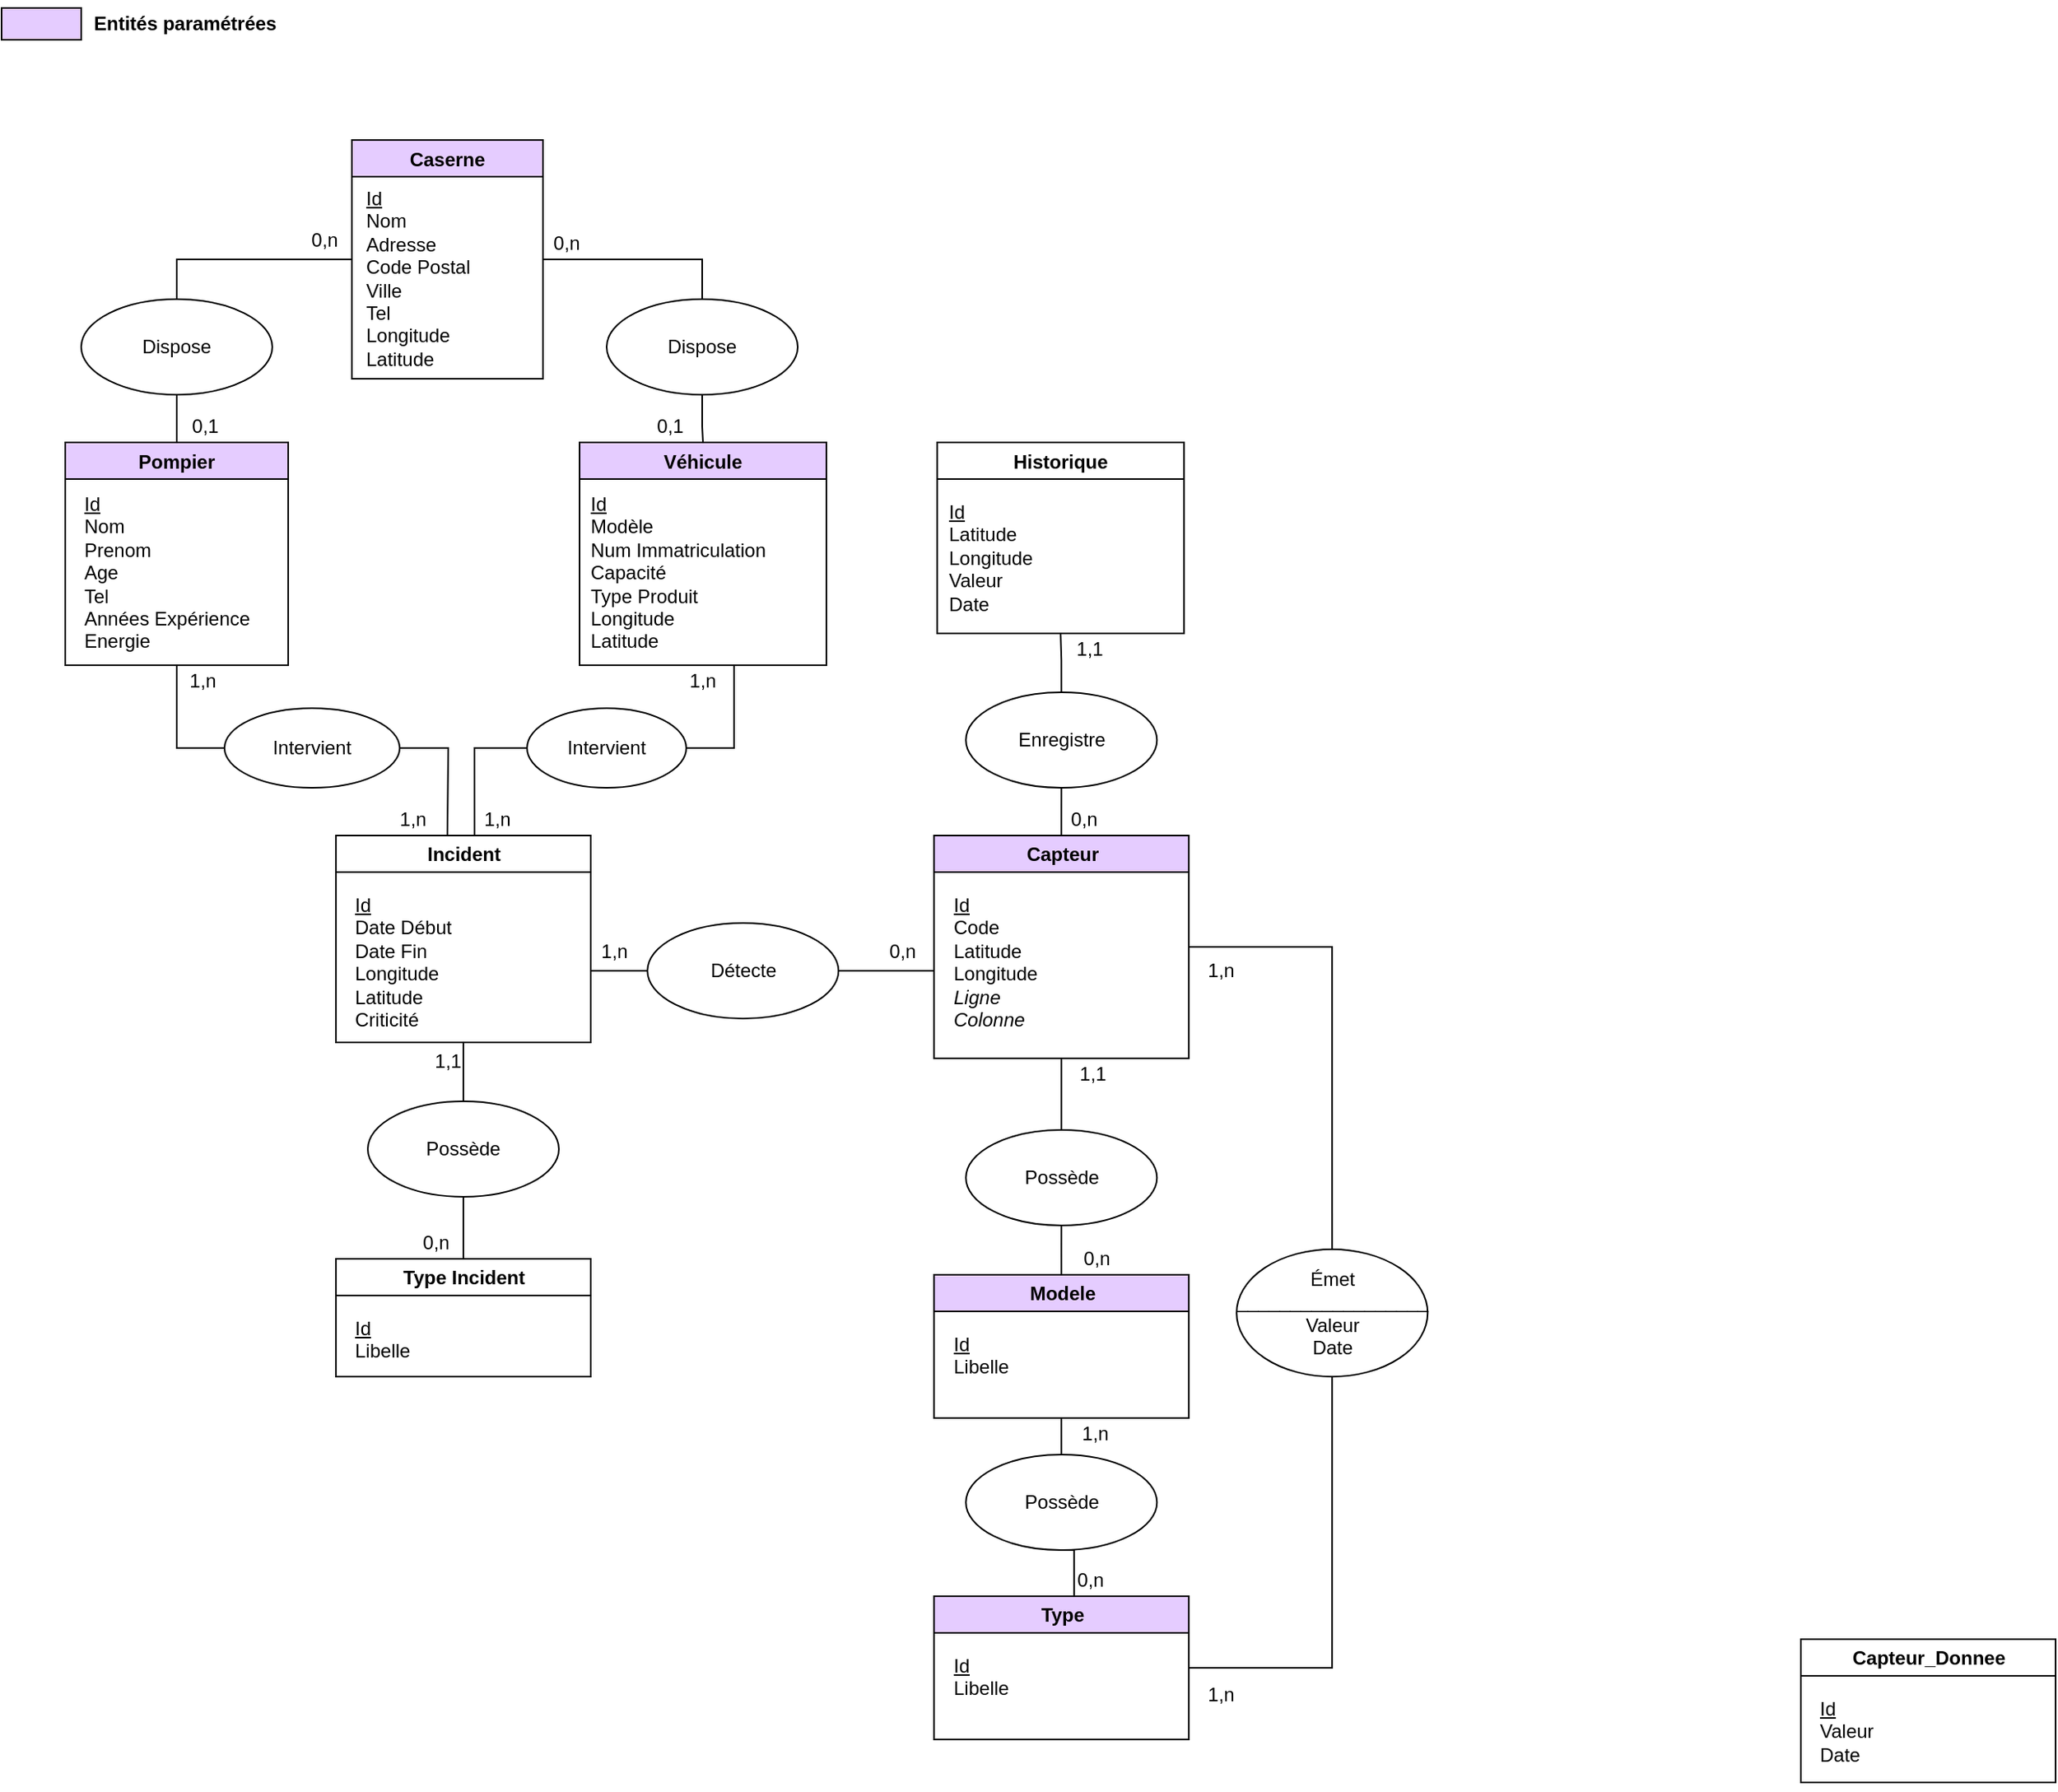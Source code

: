 <mxfile version="15.9.4" type="device"><diagram id="u2Nxqs_oV3LtUsY1vZVY" name="Page-1"><mxGraphModel dx="1102" dy="600" grid="1" gridSize="10" guides="1" tooltips="1" connect="1" arrows="1" fold="1" page="1" pageScale="1" pageWidth="827" pageHeight="1169" math="0" shadow="0"><root><mxCell id="0"/><mxCell id="1" parent="0"/><mxCell id="zqrPinWkNiEjcgO9aKut-8" style="edgeStyle=orthogonalEdgeStyle;rounded=0;orthogonalLoop=1;jettySize=auto;html=1;exitX=1;exitY=0.5;exitDx=0;exitDy=0;entryX=0.5;entryY=0;entryDx=0;entryDy=0;endArrow=none;endFill=0;" parent="1" source="zqrPinWkNiEjcgO9aKut-1" target="zqrPinWkNiEjcgO9aKut-7" edge="1"><mxGeometry relative="1" as="geometry"/></mxCell><mxCell id="zqrPinWkNiEjcgO9aKut-1" value="Caserne" style="swimlane;fillColor=#E5CCFF;" parent="1" vertex="1"><mxGeometry x="230" y="93" width="120" height="150" as="geometry"/></mxCell><mxCell id="zqrPinWkNiEjcgO9aKut-10" value="&lt;div align=&quot;left&quot;&gt;&lt;u&gt;Id&lt;/u&gt;&lt;/div&gt;&lt;div align=&quot;left&quot;&gt;Nom&lt;/div&gt;&lt;div align=&quot;left&quot;&gt;Adresse&lt;/div&gt;&lt;div align=&quot;left&quot;&gt;Code Postal&lt;/div&gt;&lt;div align=&quot;left&quot;&gt;Ville&lt;br&gt;&lt;/div&gt;&lt;div align=&quot;left&quot;&gt;Tel&lt;/div&gt;&lt;div align=&quot;left&quot;&gt;Longitude&lt;/div&gt;&lt;div align=&quot;left&quot;&gt;Latitude&lt;br&gt;&lt;/div&gt;&lt;div align=&quot;left&quot;&gt;&lt;u&gt;&lt;br&gt;&lt;/u&gt;&lt;/div&gt;" style="text;html=1;align=left;verticalAlign=top;resizable=0;points=[];autosize=1;strokeColor=none;fillColor=none;" parent="zqrPinWkNiEjcgO9aKut-1" vertex="1"><mxGeometry x="7" y="23" width="80" height="130" as="geometry"/></mxCell><mxCell id="zqrPinWkNiEjcgO9aKut-2" value="Véhicule" style="swimlane;startSize=23;fillColor=#E5CCFF;" parent="1" vertex="1"><mxGeometry x="373" y="283" width="155" height="140" as="geometry"/></mxCell><mxCell id="zqrPinWkNiEjcgO9aKut-12" value="&lt;div align=&quot;left&quot;&gt;&lt;u&gt;Id&lt;/u&gt;&lt;/div&gt;&lt;div align=&quot;left&quot;&gt;Modèle&lt;/div&gt;&lt;div align=&quot;left&quot;&gt;Num Immatriculation&lt;/div&gt;&lt;div align=&quot;left&quot;&gt;Capacité&lt;/div&gt;&lt;div align=&quot;left&quot;&gt;Type Produit&lt;/div&gt;&lt;div align=&quot;left&quot;&gt;Longitude&lt;/div&gt;&lt;div align=&quot;left&quot;&gt;Latitude&lt;/div&gt;&lt;div align=&quot;left&quot;&gt;&lt;br&gt;&lt;/div&gt;" style="text;html=1;align=left;verticalAlign=top;resizable=0;points=[];autosize=1;strokeColor=none;fillColor=none;" parent="zqrPinWkNiEjcgO9aKut-2" vertex="1"><mxGeometry x="5" y="25" width="120" height="120" as="geometry"/></mxCell><mxCell id="zqrPinWkNiEjcgO9aKut-4" style="edgeStyle=orthogonalEdgeStyle;rounded=0;orthogonalLoop=1;jettySize=auto;html=1;exitX=0.5;exitY=0;exitDx=0;exitDy=0;entryX=0;entryY=0.5;entryDx=0;entryDy=0;endArrow=none;endFill=0;" parent="1" source="zqrPinWkNiEjcgO9aKut-3" target="zqrPinWkNiEjcgO9aKut-1" edge="1"><mxGeometry relative="1" as="geometry"/></mxCell><mxCell id="zqrPinWkNiEjcgO9aKut-5" style="edgeStyle=orthogonalEdgeStyle;rounded=0;orthogonalLoop=1;jettySize=auto;html=1;endArrow=none;endFill=0;" parent="1" source="zqrPinWkNiEjcgO9aKut-3" target="zqrPinWkNiEjcgO9aKut-6" edge="1"><mxGeometry relative="1" as="geometry"><Array as="points"/></mxGeometry></mxCell><mxCell id="zqrPinWkNiEjcgO9aKut-3" value="Dispose" style="ellipse;whiteSpace=wrap;html=1;" parent="1" vertex="1"><mxGeometry x="60" y="193" width="120" height="60" as="geometry"/></mxCell><mxCell id="zqrPinWkNiEjcgO9aKut-6" value="Pompier" style="swimlane;fillColor=#E5CCFF;" parent="1" vertex="1"><mxGeometry x="50" y="283" width="140" height="140" as="geometry"/></mxCell><mxCell id="zqrPinWkNiEjcgO9aKut-11" value="&lt;div align=&quot;left&quot;&gt;&lt;u&gt;Id&lt;/u&gt;&lt;/div&gt;&lt;div align=&quot;left&quot;&gt;Nom&lt;/div&gt;&lt;div align=&quot;left&quot;&gt;Prenom&lt;/div&gt;&lt;div align=&quot;left&quot;&gt;Age&lt;br&gt;&lt;/div&gt;&lt;div&gt;Tel&lt;/div&gt;&lt;div&gt;Années Expérience&lt;br&gt;&lt;/div&gt;&lt;div&gt;Energie&lt;br&gt;&lt;/div&gt;" style="text;html=1;align=left;verticalAlign=top;resizable=0;points=[];autosize=1;strokeColor=none;fillColor=none;" parent="zqrPinWkNiEjcgO9aKut-6" vertex="1"><mxGeometry x="10" y="25" width="120" height="100" as="geometry"/></mxCell><mxCell id="zqrPinWkNiEjcgO9aKut-9" style="edgeStyle=orthogonalEdgeStyle;rounded=0;orthogonalLoop=1;jettySize=auto;html=1;exitX=0.5;exitY=1;exitDx=0;exitDy=0;endArrow=none;endFill=0;" parent="1" source="zqrPinWkNiEjcgO9aKut-7" target="zqrPinWkNiEjcgO9aKut-2" edge="1"><mxGeometry relative="1" as="geometry"/></mxCell><mxCell id="zqrPinWkNiEjcgO9aKut-7" value="Dispose" style="ellipse;whiteSpace=wrap;html=1;" parent="1" vertex="1"><mxGeometry x="390" y="193" width="120" height="60" as="geometry"/></mxCell><mxCell id="zqrPinWkNiEjcgO9aKut-13" value="0,1" style="text;html=1;strokeColor=none;fillColor=none;align=center;verticalAlign=middle;whiteSpace=wrap;rounded=0;fontFamily=Helvetica;fontSize=12;fontColor=default;" parent="1" vertex="1"><mxGeometry x="117.5" y="263" width="40" height="20" as="geometry"/></mxCell><mxCell id="zqrPinWkNiEjcgO9aKut-14" value="0,1" style="text;html=1;strokeColor=none;fillColor=none;align=center;verticalAlign=middle;whiteSpace=wrap;rounded=0;fontFamily=Helvetica;fontSize=12;fontColor=default;" parent="1" vertex="1"><mxGeometry x="410" y="263" width="40" height="20" as="geometry"/></mxCell><mxCell id="zqrPinWkNiEjcgO9aKut-15" value="0,n" style="text;html=1;strokeColor=none;fillColor=none;align=center;verticalAlign=middle;whiteSpace=wrap;rounded=0;fontFamily=Helvetica;fontSize=12;fontColor=default;" parent="1" vertex="1"><mxGeometry x="196" y="143" width="34" height="25" as="geometry"/></mxCell><mxCell id="zqrPinWkNiEjcgO9aKut-16" value="1,n" style="text;html=1;strokeColor=none;fillColor=none;align=center;verticalAlign=middle;whiteSpace=wrap;rounded=0;fontFamily=Helvetica;fontSize=12;fontColor=default;" parent="1" vertex="1"><mxGeometry x="117.5" y="423" width="37" height="20" as="geometry"/></mxCell><mxCell id="zqrPinWkNiEjcgO9aKut-39" style="edgeStyle=orthogonalEdgeStyle;rounded=0;orthogonalLoop=1;jettySize=auto;html=1;entryX=0;entryY=0.5;entryDx=0;entryDy=0;fontFamily=Helvetica;fontSize=12;fontColor=default;endArrow=none;endFill=0;" parent="1" target="zqrPinWkNiEjcgO9aKut-38" edge="1"><mxGeometry relative="1" as="geometry"><mxPoint x="380" y="615" as="sourcePoint"/></mxGeometry></mxCell><mxCell id="zqrPinWkNiEjcgO9aKut-18" value="Incident" style="swimlane;fontFamily=Helvetica;fontSize=12;fontColor=default;fillColor=none;gradientColor=none;html=1;" parent="1" vertex="1"><mxGeometry x="220" y="530" width="160" height="130" as="geometry"/></mxCell><mxCell id="zqrPinWkNiEjcgO9aKut-26" value="&lt;div align=&quot;left&quot;&gt;&lt;u&gt;Id&lt;/u&gt;&lt;/div&gt;&lt;div&gt;Date Début&lt;/div&gt;&lt;div&gt;Date Fin&lt;/div&gt;&lt;div&gt;Longitude&lt;/div&gt;&lt;div&gt;Latitude&lt;br&gt;&lt;/div&gt;&lt;div&gt;Criticité&lt;br&gt;&lt;/div&gt;" style="text;html=1;align=left;verticalAlign=top;resizable=0;points=[];autosize=1;strokeColor=none;fillColor=none;" parent="zqrPinWkNiEjcgO9aKut-18" vertex="1"><mxGeometry x="10" y="30" width="80" height="90" as="geometry"/></mxCell><mxCell id="zqrPinWkNiEjcgO9aKut-24" style="edgeStyle=orthogonalEdgeStyle;rounded=0;orthogonalLoop=1;jettySize=auto;html=1;exitX=0;exitY=0.5;exitDx=0;exitDy=0;entryX=0.5;entryY=1;entryDx=0;entryDy=0;fontFamily=Helvetica;fontSize=12;fontColor=default;endArrow=none;endFill=0;" parent="1" source="zqrPinWkNiEjcgO9aKut-21" target="zqrPinWkNiEjcgO9aKut-6" edge="1"><mxGeometry relative="1" as="geometry"/></mxCell><mxCell id="zqrPinWkNiEjcgO9aKut-25" style="edgeStyle=orthogonalEdgeStyle;rounded=0;orthogonalLoop=1;jettySize=auto;html=1;exitX=1;exitY=0.5;exitDx=0;exitDy=0;fontFamily=Helvetica;fontSize=12;fontColor=default;endArrow=none;endFill=0;" parent="1" source="zqrPinWkNiEjcgO9aKut-21" edge="1"><mxGeometry relative="1" as="geometry"><mxPoint x="290" y="530" as="targetPoint"/></mxGeometry></mxCell><mxCell id="zqrPinWkNiEjcgO9aKut-21" value="Intervient" style="ellipse;whiteSpace=wrap;html=1;" parent="1" vertex="1"><mxGeometry x="150" y="450" width="110" height="50" as="geometry"/></mxCell><mxCell id="Kg1L_UgleApSgsVoe572-38" style="edgeStyle=orthogonalEdgeStyle;rounded=0;orthogonalLoop=1;jettySize=auto;html=1;endArrow=none;endFill=0;entryX=0.5;entryY=0;entryDx=0;entryDy=0;" edge="1" parent="1" source="zqrPinWkNiEjcgO9aKut-32" target="Kg1L_UgleApSgsVoe572-36"><mxGeometry relative="1" as="geometry"><mxPoint x="893.62" y="770" as="targetPoint"/></mxGeometry></mxCell><mxCell id="zqrPinWkNiEjcgO9aKut-32" value="Capteur" style="swimlane;fontFamily=Helvetica;fontSize=12;fontColor=default;fillColor=#E5CCFF;gradientColor=none;html=1;" parent="1" vertex="1"><mxGeometry x="595.62" y="530" width="160" height="140" as="geometry"/></mxCell><mxCell id="zqrPinWkNiEjcgO9aKut-33" value="&lt;div align=&quot;left&quot;&gt;&lt;u&gt;Id&lt;/u&gt;&lt;/div&gt;&lt;div align=&quot;left&quot;&gt;Code&lt;/div&gt;&lt;div&gt;Latitude&lt;/div&gt;&lt;div&gt;Longitude&lt;/div&gt;&lt;div&gt;&lt;i&gt;Ligne&lt;/i&gt;&lt;/div&gt;&lt;div&gt;&lt;i&gt;Colonne&lt;/i&gt;&lt;/div&gt;&lt;div&gt;&lt;br&gt;&lt;/div&gt;&lt;div&gt;&lt;br&gt;&lt;/div&gt;" style="text;html=1;align=left;verticalAlign=top;resizable=0;points=[];autosize=1;strokeColor=none;fillColor=none;" parent="zqrPinWkNiEjcgO9aKut-32" vertex="1"><mxGeometry x="10" y="30" width="70" height="120" as="geometry"/></mxCell><mxCell id="zqrPinWkNiEjcgO9aKut-34" value="0,n" style="text;html=1;strokeColor=none;fillColor=none;align=center;verticalAlign=middle;whiteSpace=wrap;rounded=0;fontFamily=Helvetica;fontSize=12;fontColor=default;" parent="1" vertex="1"><mxGeometry x="350" y="148" width="30" height="20" as="geometry"/></mxCell><mxCell id="zqrPinWkNiEjcgO9aKut-40" style="edgeStyle=orthogonalEdgeStyle;rounded=0;orthogonalLoop=1;jettySize=auto;html=1;fontFamily=Helvetica;fontSize=12;fontColor=default;endArrow=none;endFill=0;" parent="1" source="zqrPinWkNiEjcgO9aKut-38" edge="1"><mxGeometry relative="1" as="geometry"><mxPoint x="595.62" y="615" as="targetPoint"/></mxGeometry></mxCell><mxCell id="zqrPinWkNiEjcgO9aKut-38" value="Détecte" style="ellipse;whiteSpace=wrap;html=1;" parent="1" vertex="1"><mxGeometry x="415.62" y="585" width="120" height="60" as="geometry"/></mxCell><mxCell id="zqrPinWkNiEjcgO9aKut-42" value="1,n" style="text;html=1;strokeColor=none;fillColor=none;align=center;verticalAlign=middle;whiteSpace=wrap;rounded=0;fontFamily=Helvetica;fontSize=12;fontColor=default;" parent="1" vertex="1"><mxGeometry x="380" y="590" width="30" height="25" as="geometry"/></mxCell><mxCell id="zqrPinWkNiEjcgO9aKut-43" value="0,n" style="text;html=1;strokeColor=none;fillColor=none;align=center;verticalAlign=middle;whiteSpace=wrap;rounded=0;fontFamily=Helvetica;fontSize=12;fontColor=default;" parent="1" vertex="1"><mxGeometry x="555.62" y="590" width="40" height="25" as="geometry"/></mxCell><mxCell id="Kg1L_UgleApSgsVoe572-41" style="edgeStyle=orthogonalEdgeStyle;rounded=0;orthogonalLoop=1;jettySize=auto;html=1;entryX=0.5;entryY=1;entryDx=0;entryDy=0;endArrow=none;endFill=0;" edge="1" parent="1" source="zqrPinWkNiEjcgO9aKut-46" target="Kg1L_UgleApSgsVoe572-36"><mxGeometry relative="1" as="geometry"/></mxCell><mxCell id="zqrPinWkNiEjcgO9aKut-46" value="Type" style="swimlane;fontFamily=Helvetica;fontSize=12;fontColor=default;fillColor=#E5CCFF;gradientColor=none;html=1;" parent="1" vertex="1"><mxGeometry x="595.62" y="1008" width="160" height="90" as="geometry"/></mxCell><mxCell id="zqrPinWkNiEjcgO9aKut-47" value="&lt;div align=&quot;left&quot;&gt;&lt;u&gt;Id&lt;/u&gt;&lt;/div&gt;Libelle&lt;br&gt;&lt;div&gt;&lt;br&gt;&lt;/div&gt;&lt;div&gt;&lt;br&gt;&lt;/div&gt;" style="text;html=1;align=left;verticalAlign=top;resizable=0;points=[];autosize=1;strokeColor=none;fillColor=none;" parent="zqrPinWkNiEjcgO9aKut-46" vertex="1"><mxGeometry x="10" y="30" width="50" height="60" as="geometry"/></mxCell><mxCell id="zqrPinWkNiEjcgO9aKut-49" style="edgeStyle=orthogonalEdgeStyle;rounded=0;orthogonalLoop=1;jettySize=auto;html=1;entryX=0.5;entryY=1;entryDx=0;entryDy=0;fontFamily=Helvetica;fontSize=12;fontColor=default;endArrow=none;endFill=0;" parent="1" source="zqrPinWkNiEjcgO9aKut-48" target="zqrPinWkNiEjcgO9aKut-32" edge="1"><mxGeometry relative="1" as="geometry"/></mxCell><mxCell id="zqrPinWkNiEjcgO9aKut-50" style="edgeStyle=orthogonalEdgeStyle;rounded=0;orthogonalLoop=1;jettySize=auto;html=1;entryX=0.5;entryY=0;entryDx=0;entryDy=0;fontFamily=Helvetica;fontSize=12;fontColor=default;endArrow=none;endFill=0;" parent="1" source="zqrPinWkNiEjcgO9aKut-48" target="Kg1L_UgleApSgsVoe572-1" edge="1"><mxGeometry relative="1" as="geometry"/></mxCell><mxCell id="zqrPinWkNiEjcgO9aKut-48" value="Possède" style="ellipse;whiteSpace=wrap;html=1;" parent="1" vertex="1"><mxGeometry x="615.62" y="715" width="120" height="60" as="geometry"/></mxCell><mxCell id="zqrPinWkNiEjcgO9aKut-51" value="0,n" style="text;html=1;strokeColor=none;fillColor=none;align=center;verticalAlign=middle;whiteSpace=wrap;rounded=0;fontFamily=Helvetica;fontSize=12;fontColor=default;" parent="1" vertex="1"><mxGeometry x="678.12" y="786" width="40" height="20" as="geometry"/></mxCell><mxCell id="zqrPinWkNiEjcgO9aKut-53" value="1,1" style="text;html=1;strokeColor=none;fillColor=none;align=center;verticalAlign=middle;whiteSpace=wrap;rounded=0;fontFamily=Helvetica;fontSize=12;fontColor=default;" parent="1" vertex="1"><mxGeometry x="674.37" y="670" width="42.5" height="20" as="geometry"/></mxCell><mxCell id="zqrPinWkNiEjcgO9aKut-54" value="Historique" style="swimlane;startSize=23;" parent="1" vertex="1"><mxGeometry x="597.62" y="283" width="155" height="120" as="geometry"/></mxCell><mxCell id="zqrPinWkNiEjcgO9aKut-55" value="&lt;div align=&quot;left&quot;&gt;&lt;u&gt;Id&lt;/u&gt;&lt;/div&gt;&lt;div&gt;&lt;div&gt;Latitude&lt;/div&gt;&lt;div&gt;Longitude&lt;/div&gt;&lt;div&gt;Valeur&lt;/div&gt;&lt;div&gt;Date&lt;/div&gt;&lt;/div&gt;" style="text;html=1;align=left;verticalAlign=top;resizable=0;points=[];autosize=1;strokeColor=none;fillColor=none;" parent="zqrPinWkNiEjcgO9aKut-54" vertex="1"><mxGeometry x="5" y="30" width="70" height="80" as="geometry"/></mxCell><mxCell id="zqrPinWkNiEjcgO9aKut-57" style="edgeStyle=orthogonalEdgeStyle;rounded=0;orthogonalLoop=1;jettySize=auto;html=1;fontFamily=Helvetica;fontSize=12;fontColor=default;endArrow=none;endFill=0;exitX=0.5;exitY=0;exitDx=0;exitDy=0;" parent="1" source="zqrPinWkNiEjcgO9aKut-56" target="zqrPinWkNiEjcgO9aKut-54" edge="1"><mxGeometry relative="1" as="geometry"><mxPoint x="380" y="745" as="targetPoint"/></mxGeometry></mxCell><mxCell id="zqrPinWkNiEjcgO9aKut-58" style="edgeStyle=orthogonalEdgeStyle;rounded=0;orthogonalLoop=1;jettySize=auto;html=1;fontFamily=Helvetica;fontSize=12;fontColor=default;endArrow=none;endFill=0;" parent="1" source="zqrPinWkNiEjcgO9aKut-56" target="zqrPinWkNiEjcgO9aKut-32" edge="1"><mxGeometry relative="1" as="geometry"><mxPoint x="595.62" y="660" as="targetPoint"/></mxGeometry></mxCell><mxCell id="zqrPinWkNiEjcgO9aKut-56" value="Enregistre" style="ellipse;whiteSpace=wrap;html=1;" parent="1" vertex="1"><mxGeometry x="615.62" y="440" width="120" height="60" as="geometry"/></mxCell><mxCell id="zqrPinWkNiEjcgO9aKut-59" value="0,n" style="text;html=1;strokeColor=none;fillColor=none;align=center;verticalAlign=middle;whiteSpace=wrap;rounded=0;fontFamily=Helvetica;fontSize=12;fontColor=default;" parent="1" vertex="1"><mxGeometry x="670" y="510" width="40" height="20" as="geometry"/></mxCell><mxCell id="zqrPinWkNiEjcgO9aKut-60" value="1,1" style="text;html=1;strokeColor=none;fillColor=none;align=center;verticalAlign=middle;whiteSpace=wrap;rounded=0;fontFamily=Helvetica;fontSize=12;fontColor=default;" parent="1" vertex="1"><mxGeometry x="673.12" y="403" width="41.25" height="20" as="geometry"/></mxCell><mxCell id="zqrPinWkNiEjcgO9aKut-61" value="" style="rounded=0;whiteSpace=wrap;html=1;fontFamily=Helvetica;fontSize=12;fontColor=default;fillColor=#E5CCFF;gradientColor=none;" parent="1" vertex="1"><mxGeometry x="10" y="10" width="50" height="20" as="geometry"/></mxCell><mxCell id="zqrPinWkNiEjcgO9aKut-62" value="Entités paramétrées" style="text;html=1;strokeColor=none;fillColor=none;align=left;verticalAlign=middle;whiteSpace=wrap;rounded=0;fontFamily=Helvetica;fontSize=12;fontColor=default;fontStyle=1" parent="1" vertex="1"><mxGeometry x="66" y="5" width="140" height="30" as="geometry"/></mxCell><mxCell id="zqrPinWkNiEjcgO9aKut-65" value="1,n" style="text;html=1;strokeColor=none;fillColor=none;align=center;verticalAlign=middle;whiteSpace=wrap;rounded=0;fontFamily=Helvetica;fontSize=12;fontColor=default;" parent="1" vertex="1"><mxGeometry x="250" y="510" width="37" height="20" as="geometry"/></mxCell><mxCell id="zqrPinWkNiEjcgO9aKut-73" style="edgeStyle=orthogonalEdgeStyle;rounded=0;orthogonalLoop=1;jettySize=auto;html=1;exitX=0;exitY=0.5;exitDx=0;exitDy=0;entryX=0.544;entryY=0;entryDx=0;entryDy=0;entryPerimeter=0;fontFamily=Helvetica;fontSize=12;fontColor=default;endArrow=none;endFill=0;" parent="1" source="zqrPinWkNiEjcgO9aKut-72" target="zqrPinWkNiEjcgO9aKut-18" edge="1"><mxGeometry relative="1" as="geometry"/></mxCell><mxCell id="zqrPinWkNiEjcgO9aKut-76" style="edgeStyle=orthogonalEdgeStyle;rounded=0;orthogonalLoop=1;jettySize=auto;html=1;fontFamily=Helvetica;fontSize=12;fontColor=default;endArrow=none;endFill=0;exitX=1;exitY=0.5;exitDx=0;exitDy=0;entryX=1;entryY=1;entryDx=0;entryDy=0;" parent="1" source="zqrPinWkNiEjcgO9aKut-72" edge="1" target="zqrPinWkNiEjcgO9aKut-2"><mxGeometry relative="1" as="geometry"><mxPoint x="510" y="420" as="targetPoint"/><Array as="points"><mxPoint x="470" y="475"/><mxPoint x="470" y="423"/></Array></mxGeometry></mxCell><mxCell id="zqrPinWkNiEjcgO9aKut-72" value="Intervient" style="ellipse;whiteSpace=wrap;html=1;" parent="1" vertex="1"><mxGeometry x="340" y="450" width="100" height="50" as="geometry"/></mxCell><mxCell id="zqrPinWkNiEjcgO9aKut-74" value="1,n" style="text;html=1;strokeColor=none;fillColor=none;align=center;verticalAlign=middle;whiteSpace=wrap;rounded=0;fontFamily=Helvetica;fontSize=12;fontColor=default;" parent="1" vertex="1"><mxGeometry x="303" y="510" width="37" height="20" as="geometry"/></mxCell><mxCell id="zqrPinWkNiEjcgO9aKut-63" value="1,n" style="text;html=1;strokeColor=none;fillColor=none;align=center;verticalAlign=middle;whiteSpace=wrap;rounded=0;fontFamily=Helvetica;fontSize=12;fontColor=default;" parent="1" vertex="1"><mxGeometry x="431.5" y="423" width="37" height="20" as="geometry"/></mxCell><mxCell id="Kg1L_UgleApSgsVoe572-6" style="edgeStyle=orthogonalEdgeStyle;rounded=0;orthogonalLoop=1;jettySize=auto;html=1;entryX=0.5;entryY=0;entryDx=0;entryDy=0;endArrow=none;endFill=0;" edge="1" parent="1" source="Kg1L_UgleApSgsVoe572-1" target="Kg1L_UgleApSgsVoe572-5"><mxGeometry relative="1" as="geometry"/></mxCell><mxCell id="Kg1L_UgleApSgsVoe572-1" value="&lt;div&gt;Modele&lt;/div&gt;" style="swimlane;fontFamily=Helvetica;fontSize=12;fontColor=default;fillColor=#E5CCFF;gradientColor=none;html=1;" vertex="1" parent="1"><mxGeometry x="595.62" y="806" width="160" height="90" as="geometry"/></mxCell><mxCell id="Kg1L_UgleApSgsVoe572-2" value="&lt;div align=&quot;left&quot;&gt;&lt;u&gt;Id&lt;/u&gt;&lt;/div&gt;Libelle&lt;br&gt;&lt;div&gt;&lt;br&gt;&lt;/div&gt;&lt;div&gt;&lt;br&gt;&lt;/div&gt;" style="text;html=1;align=left;verticalAlign=top;resizable=0;points=[];autosize=1;strokeColor=none;fillColor=none;" vertex="1" parent="Kg1L_UgleApSgsVoe572-1"><mxGeometry x="10" y="30" width="50" height="60" as="geometry"/></mxCell><mxCell id="Kg1L_UgleApSgsVoe572-7" style="edgeStyle=orthogonalEdgeStyle;rounded=0;orthogonalLoop=1;jettySize=auto;html=1;entryX=0.55;entryY=0;entryDx=0;entryDy=0;entryPerimeter=0;endArrow=none;endFill=0;" edge="1" parent="1" target="zqrPinWkNiEjcgO9aKut-46"><mxGeometry relative="1" as="geometry"><mxPoint x="675.62" y="979" as="sourcePoint"/><mxPoint x="672.62" y="1019" as="targetPoint"/></mxGeometry></mxCell><mxCell id="Kg1L_UgleApSgsVoe572-5" value="Possède" style="ellipse;whiteSpace=wrap;html=1;" vertex="1" parent="1"><mxGeometry x="615.62" y="919" width="120" height="60" as="geometry"/></mxCell><mxCell id="Kg1L_UgleApSgsVoe572-8" value="0,n" style="text;html=1;strokeColor=none;fillColor=none;align=center;verticalAlign=middle;whiteSpace=wrap;rounded=0;fontFamily=Helvetica;fontSize=12;fontColor=default;" vertex="1" parent="1"><mxGeometry x="674.37" y="988" width="40" height="20" as="geometry"/></mxCell><mxCell id="Kg1L_UgleApSgsVoe572-10" value="1,n" style="text;html=1;strokeColor=none;fillColor=none;align=center;verticalAlign=middle;whiteSpace=wrap;rounded=0;fontFamily=Helvetica;fontSize=12;fontColor=default;" vertex="1" parent="1"><mxGeometry x="676.87" y="896" width="40" height="20" as="geometry"/></mxCell><mxCell id="Kg1L_UgleApSgsVoe572-30" value="&lt;div&gt;Capteur_Donnee&lt;/div&gt;" style="swimlane;fontFamily=Helvetica;fontSize=12;fontColor=default;fillColor=#FFFFFF;gradientColor=none;html=1;" vertex="1" parent="1"><mxGeometry x="1140" y="1035" width="160" height="90" as="geometry"/></mxCell><mxCell id="Kg1L_UgleApSgsVoe572-31" value="&lt;div align=&quot;left&quot;&gt;&lt;u&gt;Id&lt;/u&gt;&lt;/div&gt;Valeur&lt;br&gt;&lt;div&gt;Date&lt;/div&gt;&lt;div&gt;&lt;br&gt;&lt;/div&gt;" style="text;html=1;align=left;verticalAlign=top;resizable=0;points=[];autosize=1;strokeColor=none;fillColor=none;" vertex="1" parent="Kg1L_UgleApSgsVoe572-30"><mxGeometry x="10" y="30" width="50" height="60" as="geometry"/></mxCell><mxCell id="Kg1L_UgleApSgsVoe572-36" value="&lt;div&gt;Émet&lt;/div&gt;&lt;div&gt;__________________&lt;/div&gt;&lt;div&gt;Valeur&lt;/div&gt;&lt;div&gt;Date&lt;br&gt;&lt;/div&gt;" style="ellipse;whiteSpace=wrap;html=1;" vertex="1" parent="1"><mxGeometry x="785.62" y="790" width="120" height="80" as="geometry"/></mxCell><mxCell id="Kg1L_UgleApSgsVoe572-42" value="1,n" style="text;html=1;strokeColor=none;fillColor=none;align=center;verticalAlign=middle;whiteSpace=wrap;rounded=0;fontFamily=Helvetica;fontSize=12;fontColor=default;" vertex="1" parent="1"><mxGeometry x="755.62" y="605" width="40" height="20" as="geometry"/></mxCell><mxCell id="Kg1L_UgleApSgsVoe572-47" value="1,n" style="text;html=1;strokeColor=none;fillColor=none;align=center;verticalAlign=middle;whiteSpace=wrap;rounded=0;fontFamily=Helvetica;fontSize=12;fontColor=default;" vertex="1" parent="1"><mxGeometry x="755.62" y="1060" width="40" height="20" as="geometry"/></mxCell><mxCell id="Kg1L_UgleApSgsVoe572-51" value="Type Incident" style="swimlane;fontFamily=Helvetica;fontSize=12;fontColor=default;fillColor=none;gradientColor=none;html=1;" vertex="1" parent="1"><mxGeometry x="220" y="796" width="160" height="74" as="geometry"/></mxCell><mxCell id="Kg1L_UgleApSgsVoe572-52" value="&lt;div align=&quot;left&quot;&gt;&lt;u&gt;Id&lt;/u&gt;&lt;/div&gt;Libelle" style="text;html=1;align=left;verticalAlign=top;resizable=0;points=[];autosize=1;strokeColor=none;fillColor=none;" vertex="1" parent="Kg1L_UgleApSgsVoe572-51"><mxGeometry x="10" y="30" width="50" height="30" as="geometry"/></mxCell><mxCell id="Kg1L_UgleApSgsVoe572-55" style="edgeStyle=orthogonalEdgeStyle;rounded=0;orthogonalLoop=1;jettySize=auto;html=1;entryX=0.5;entryY=1;entryDx=0;entryDy=0;endArrow=none;endFill=0;" edge="1" parent="1" source="Kg1L_UgleApSgsVoe572-53" target="zqrPinWkNiEjcgO9aKut-18"><mxGeometry relative="1" as="geometry"/></mxCell><mxCell id="Kg1L_UgleApSgsVoe572-56" style="edgeStyle=orthogonalEdgeStyle;rounded=0;orthogonalLoop=1;jettySize=auto;html=1;entryX=0.5;entryY=0;entryDx=0;entryDy=0;endArrow=none;endFill=0;" edge="1" parent="1" source="Kg1L_UgleApSgsVoe572-53" target="Kg1L_UgleApSgsVoe572-51"><mxGeometry relative="1" as="geometry"/></mxCell><mxCell id="Kg1L_UgleApSgsVoe572-53" value="Possède" style="ellipse;whiteSpace=wrap;html=1;" vertex="1" parent="1"><mxGeometry x="240" y="697" width="120" height="60" as="geometry"/></mxCell><mxCell id="Kg1L_UgleApSgsVoe572-57" value="1,1" style="text;html=1;strokeColor=none;fillColor=none;align=center;verticalAlign=middle;whiteSpace=wrap;rounded=0;fontFamily=Helvetica;fontSize=12;fontColor=default;" vertex="1" parent="1"><mxGeometry x="268.75" y="662" width="42.5" height="20" as="geometry"/></mxCell><mxCell id="Kg1L_UgleApSgsVoe572-58" value="0,n" style="text;html=1;strokeColor=none;fillColor=none;align=center;verticalAlign=middle;whiteSpace=wrap;rounded=0;fontFamily=Helvetica;fontSize=12;fontColor=default;" vertex="1" parent="1"><mxGeometry x="263" y="776" width="40" height="20" as="geometry"/></mxCell></root></mxGraphModel></diagram></mxfile>